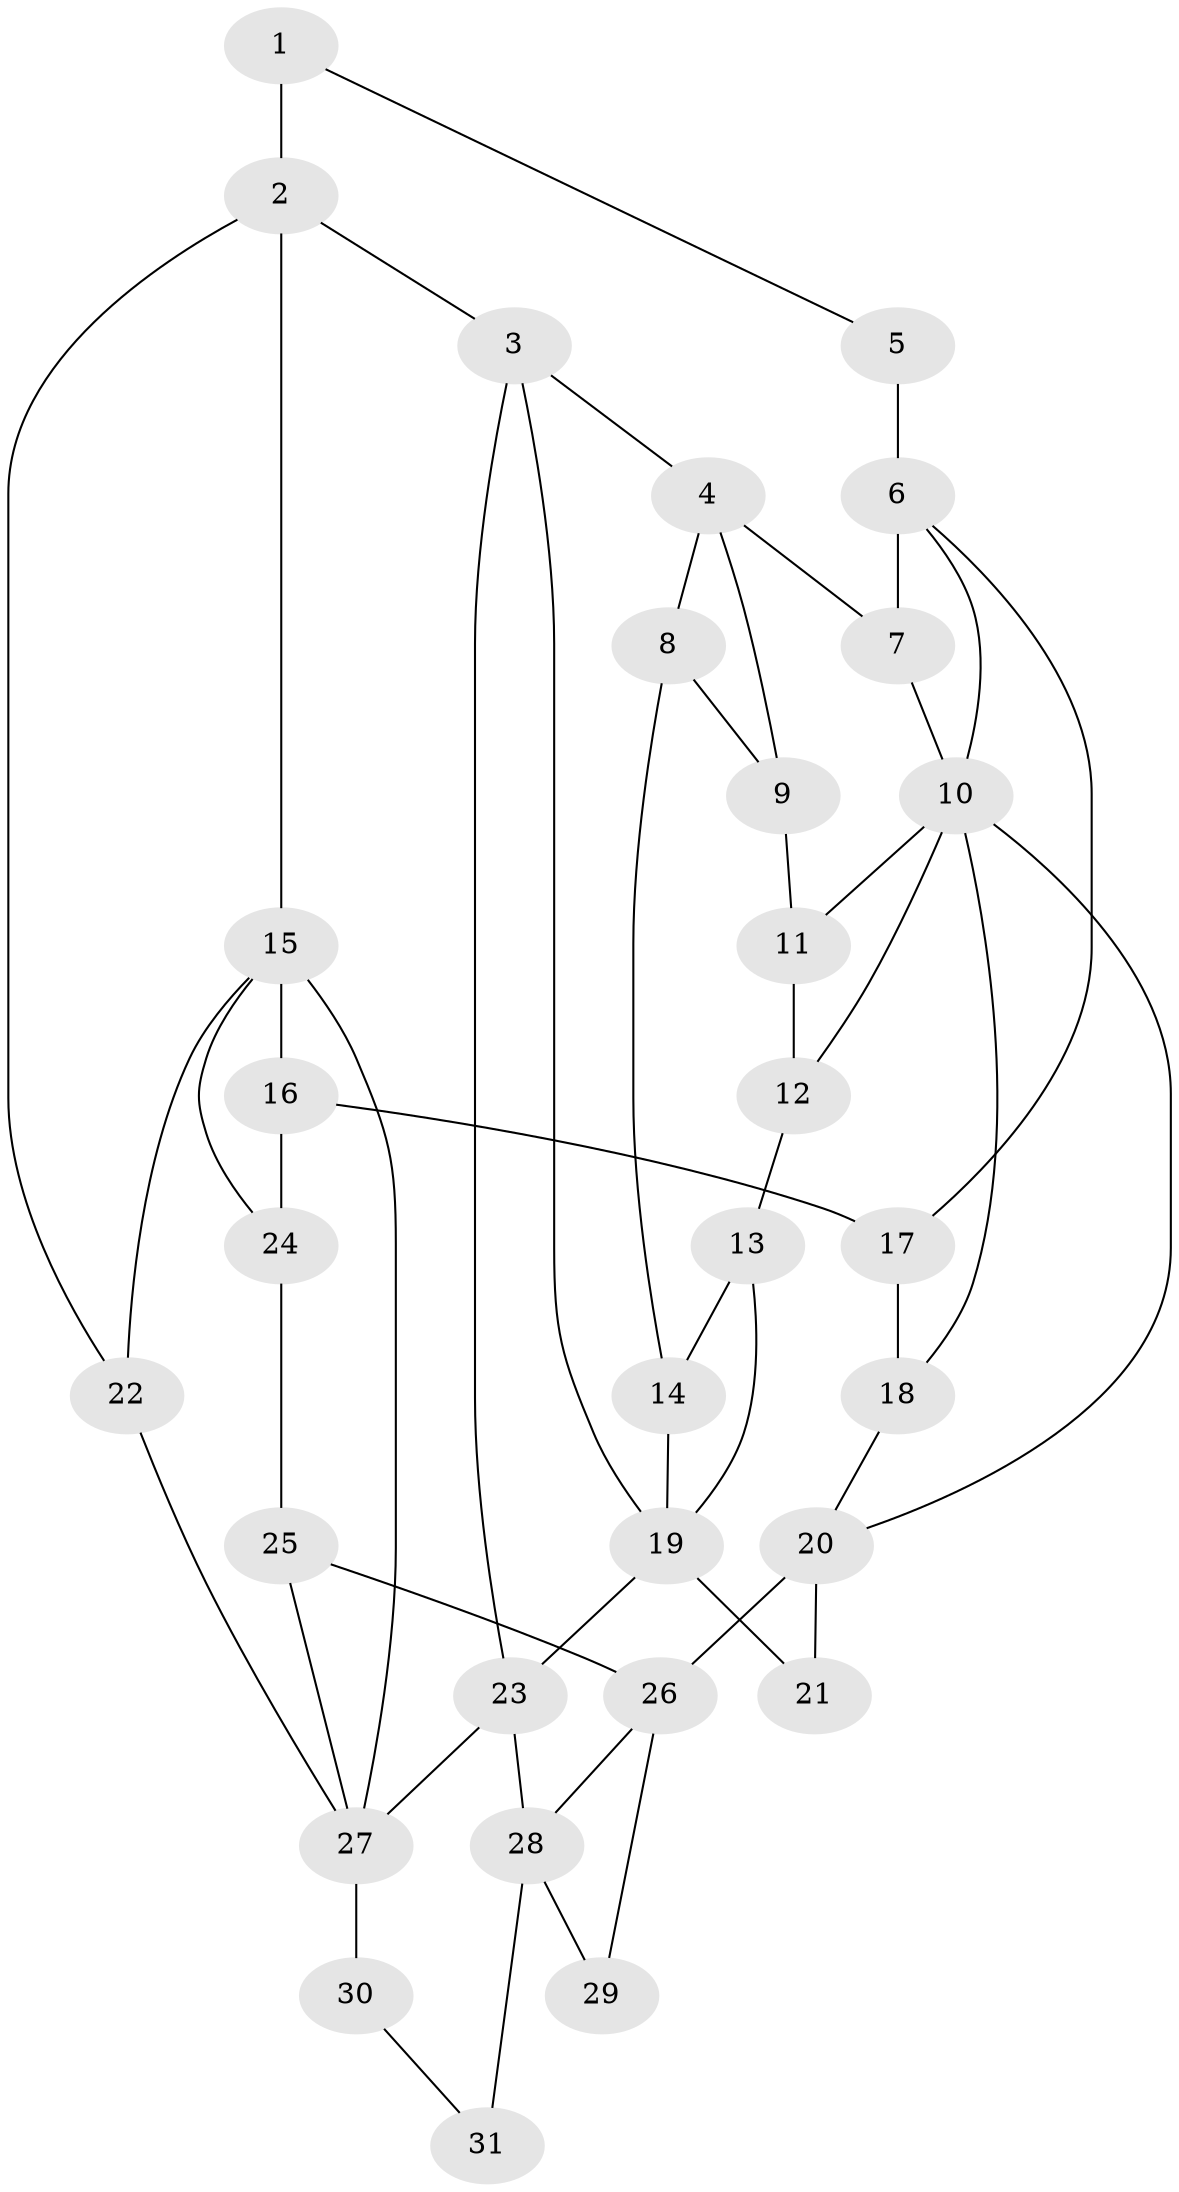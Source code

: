 // original degree distribution, {3: 0.03278688524590164, 5: 0.5573770491803278, 4: 0.22950819672131148, 6: 0.18032786885245902}
// Generated by graph-tools (version 1.1) at 2025/38/03/09/25 02:38:51]
// undirected, 31 vertices, 52 edges
graph export_dot {
graph [start="1"]
  node [color=gray90,style=filled];
  1;
  2;
  3;
  4;
  5;
  6;
  7;
  8;
  9;
  10;
  11;
  12;
  13;
  14;
  15;
  16;
  17;
  18;
  19;
  20;
  21;
  22;
  23;
  24;
  25;
  26;
  27;
  28;
  29;
  30;
  31;
  1 -- 2 [weight=2.0];
  1 -- 5 [weight=1.0];
  2 -- 3 [weight=1.0];
  2 -- 15 [weight=2.0];
  2 -- 22 [weight=1.0];
  3 -- 4 [weight=1.0];
  3 -- 19 [weight=1.0];
  3 -- 23 [weight=1.0];
  4 -- 7 [weight=1.0];
  4 -- 8 [weight=1.0];
  4 -- 9 [weight=1.0];
  5 -- 6 [weight=2.0];
  6 -- 7 [weight=2.0];
  6 -- 10 [weight=1.0];
  6 -- 17 [weight=1.0];
  7 -- 10 [weight=1.0];
  8 -- 9 [weight=1.0];
  8 -- 14 [weight=1.0];
  9 -- 11 [weight=1.0];
  10 -- 11 [weight=1.0];
  10 -- 12 [weight=1.0];
  10 -- 18 [weight=1.0];
  10 -- 20 [weight=1.0];
  11 -- 12 [weight=1.0];
  12 -- 13 [weight=1.0];
  13 -- 14 [weight=1.0];
  13 -- 19 [weight=1.0];
  14 -- 19 [weight=1.0];
  15 -- 16 [weight=1.0];
  15 -- 22 [weight=1.0];
  15 -- 24 [weight=1.0];
  15 -- 27 [weight=1.0];
  16 -- 17 [weight=1.0];
  16 -- 24 [weight=1.0];
  17 -- 18 [weight=1.0];
  18 -- 20 [weight=1.0];
  19 -- 21 [weight=2.0];
  19 -- 23 [weight=1.0];
  20 -- 21 [weight=2.0];
  20 -- 26 [weight=2.0];
  22 -- 27 [weight=2.0];
  23 -- 27 [weight=1.0];
  23 -- 28 [weight=1.0];
  24 -- 25 [weight=1.0];
  25 -- 26 [weight=1.0];
  25 -- 27 [weight=1.0];
  26 -- 28 [weight=1.0];
  26 -- 29 [weight=1.0];
  27 -- 30 [weight=2.0];
  28 -- 29 [weight=2.0];
  28 -- 31 [weight=2.0];
  30 -- 31 [weight=1.0];
}
